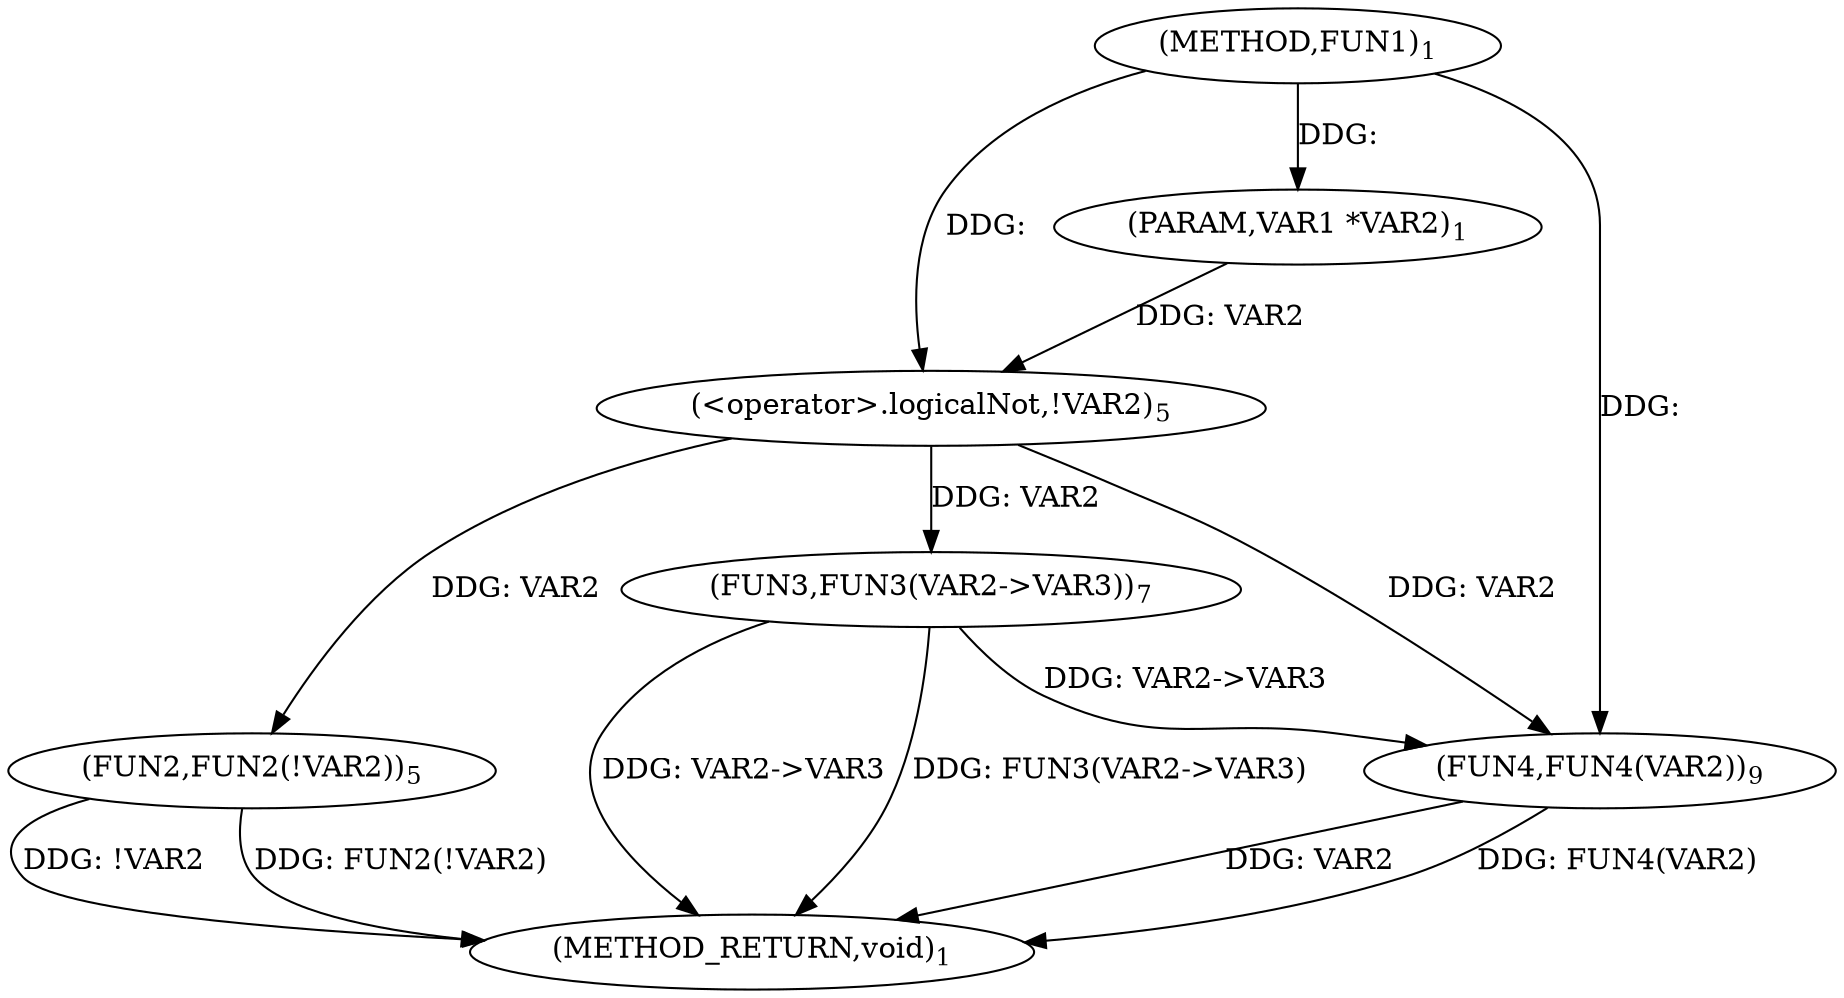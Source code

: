 digraph "FUN1" {  
"8" [label = <(METHOD,FUN1)<SUB>1</SUB>> ]
"20" [label = <(METHOD_RETURN,void)<SUB>1</SUB>> ]
"9" [label = <(PARAM,VAR1 *VAR2)<SUB>1</SUB>> ]
"11" [label = <(FUN2,FUN2(!VAR2))<SUB>5</SUB>> ]
"14" [label = <(FUN3,FUN3(VAR2-&gt;VAR3))<SUB>7</SUB>> ]
"18" [label = <(FUN4,FUN4(VAR2))<SUB>9</SUB>> ]
"12" [label = <(&lt;operator&gt;.logicalNot,!VAR2)<SUB>5</SUB>> ]
  "11" -> "20"  [ label = "DDG: !VAR2"] 
  "11" -> "20"  [ label = "DDG: FUN2(!VAR2)"] 
  "14" -> "20"  [ label = "DDG: VAR2-&gt;VAR3"] 
  "14" -> "20"  [ label = "DDG: FUN3(VAR2-&gt;VAR3)"] 
  "18" -> "20"  [ label = "DDG: VAR2"] 
  "18" -> "20"  [ label = "DDG: FUN4(VAR2)"] 
  "8" -> "9"  [ label = "DDG: "] 
  "12" -> "11"  [ label = "DDG: VAR2"] 
  "12" -> "14"  [ label = "DDG: VAR2"] 
  "12" -> "18"  [ label = "DDG: VAR2"] 
  "14" -> "18"  [ label = "DDG: VAR2-&gt;VAR3"] 
  "8" -> "18"  [ label = "DDG: "] 
  "9" -> "12"  [ label = "DDG: VAR2"] 
  "8" -> "12"  [ label = "DDG: "] 
}
